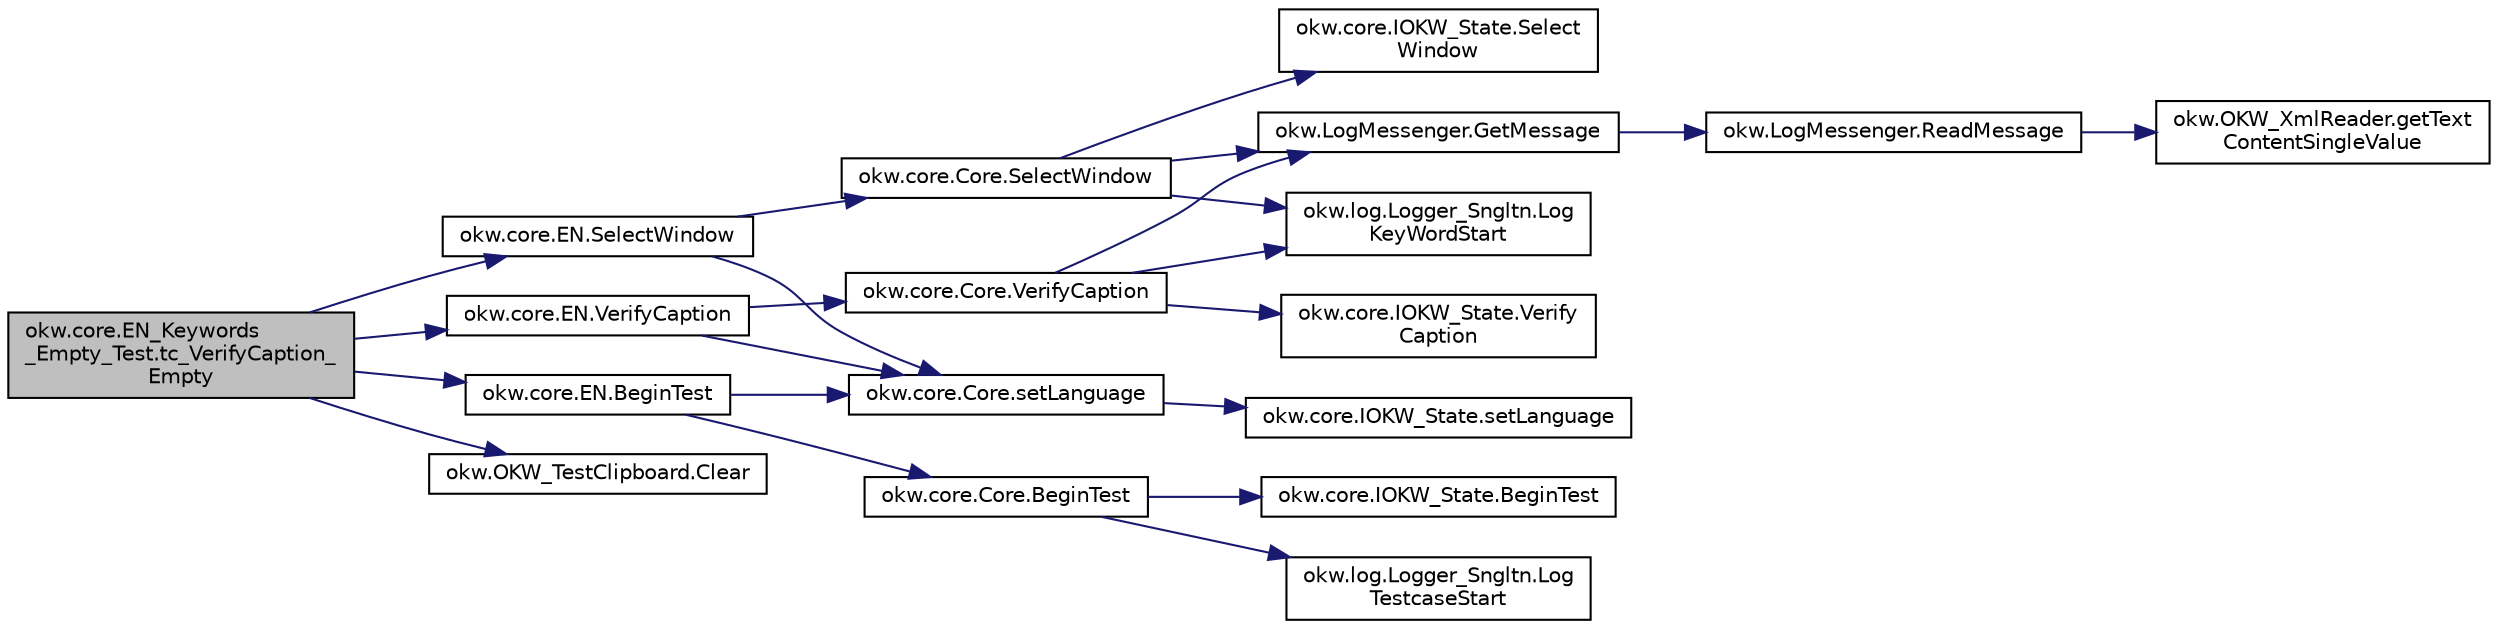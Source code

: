 digraph "okw.core.EN_Keywords_Empty_Test.tc_VerifyCaption_Empty"
{
 // INTERACTIVE_SVG=YES
 // LATEX_PDF_SIZE
  edge [fontname="Helvetica",fontsize="10",labelfontname="Helvetica",labelfontsize="10"];
  node [fontname="Helvetica",fontsize="10",shape=record];
  rankdir="LR";
  Node93 [label="okw.core.EN_Keywords\l_Empty_Test.tc_VerifyCaption_\lEmpty",height=0.2,width=0.4,color="black", fillcolor="grey75", style="filled", fontcolor="black",tooltip="Prüft \"${EMPTY}\" für das Schlüsslewort VerifyCaption(strng,string)"];
  Node93 -> Node94 [color="midnightblue",fontsize="10",style="solid",fontname="Helvetica"];
  Node94 [label="okw.core.EN.BeginTest",height=0.2,width=0.4,color="black", fillcolor="white", style="filled",URL="$classokw_1_1core_1_1_e_n.html#aef613b0a3e6bb8a9623984db145cae69",tooltip="Markiert den Anfang eines neuen Testfalls."];
  Node94 -> Node95 [color="midnightblue",fontsize="10",style="solid",fontname="Helvetica"];
  Node95 [label="okw.core.Core.setLanguage",height=0.2,width=0.4,color="black", fillcolor="white", style="filled",URL="$classokw_1_1core_1_1_core.html#ab4e0f723d27cb11c944ec4c82c426100",tooltip="Setzt die Sprache auf den gegebenen wert Language."];
  Node95 -> Node96 [color="midnightblue",fontsize="10",style="solid",fontname="Helvetica"];
  Node96 [label="okw.core.IOKW_State.setLanguage",height=0.2,width=0.4,color="black", fillcolor="white", style="filled",URL="$interfaceokw_1_1core_1_1_i_o_k_w___state.html#a866baa0bde08a47418f54d63bdb56097",tooltip="Interne Methode zum setzen der Sprache für die sprachabhängigen Ausgaben der Dokumentation (Log)."];
  Node94 -> Node97 [color="midnightblue",fontsize="10",style="solid",fontname="Helvetica"];
  Node97 [label="okw.core.Core.BeginTest",height=0.2,width=0.4,color="black", fillcolor="white", style="filled",URL="$classokw_1_1core_1_1_core.html#acfefe92468c9eb9e951846372726c4d8",tooltip="Markiert den Anfang eines neuen Testfalls."];
  Node97 -> Node98 [color="midnightblue",fontsize="10",style="solid",fontname="Helvetica"];
  Node98 [label="okw.log.Logger_Sngltn.Log\lTestcaseStart",height=0.2,width=0.4,color="black", fillcolor="white", style="filled",URL="$classokw_1_1log_1_1_logger___sngltn.html#a60f4ad59db847ae61df928f9920f3deb",tooltip="Ausgabe des Testfalls."];
  Node97 -> Node99 [color="midnightblue",fontsize="10",style="solid",fontname="Helvetica"];
  Node99 [label="okw.core.IOKW_State.BeginTest",height=0.2,width=0.4,color="black", fillcolor="white", style="filled",URL="$interfaceokw_1_1core_1_1_i_o_k_w___state.html#ae5480ddb1fc37eade5d899d335bc4b13",tooltip="Markiert den Anfang eines neuen Testfalls."];
  Node93 -> Node100 [color="midnightblue",fontsize="10",style="solid",fontname="Helvetica"];
  Node100 [label="okw.OKW_TestClipboard.Clear",height=0.2,width=0.4,color="black", fillcolor="white", style="filled",URL="$classokw_1_1_o_k_w___test_clipboard.html#a3d244f76e3d56d57e9b4b96378f9b293",tooltip="Resets all ClipBoard-Memmber to empty String = \"\" ."];
  Node93 -> Node101 [color="midnightblue",fontsize="10",style="solid",fontname="Helvetica"];
  Node101 [label="okw.core.EN.SelectWindow",height=0.2,width=0.4,color="black", fillcolor="white", style="filled",URL="$classokw_1_1core_1_1_e_n.html#a2b61c2b39a9cfdbdfd25fe0e3d43785b",tooltip="Setzt den Kontext auf das gegebene Fenster."];
  Node101 -> Node95 [color="midnightblue",fontsize="10",style="solid",fontname="Helvetica"];
  Node101 -> Node102 [color="midnightblue",fontsize="10",style="solid",fontname="Helvetica"];
  Node102 [label="okw.core.Core.SelectWindow",height=0.2,width=0.4,color="black", fillcolor="white", style="filled",URL="$classokw_1_1core_1_1_core.html#a6a68660eb5e34965522896e2a5c48314",tooltip="Setzt den Kontext auf das gegebene Fenster."];
  Node102 -> Node103 [color="midnightblue",fontsize="10",style="solid",fontname="Helvetica"];
  Node103 [label="okw.log.Logger_Sngltn.Log\lKeyWordStart",height=0.2,width=0.4,color="black", fillcolor="white", style="filled",URL="$classokw_1_1log_1_1_logger___sngltn.html#a70ec25e200e00ecefc544e8fd371d2ef",tooltip="Ausgabe eines Schlüsselwortes."];
  Node102 -> Node104 [color="midnightblue",fontsize="10",style="solid",fontname="Helvetica"];
  Node104 [label="okw.LogMessenger.GetMessage",height=0.2,width=0.4,color="black", fillcolor="white", style="filled",URL="$classokw_1_1_log_messenger.html#af225d1f037d47b3b085175c09d78bdd2",tooltip="Holt die Log-Meldung für MethodeNmae/Textkey ohne weitere Parameter."];
  Node104 -> Node105 [color="midnightblue",fontsize="10",style="solid",fontname="Helvetica"];
  Node105 [label="okw.LogMessenger.ReadMessage",height=0.2,width=0.4,color="black", fillcolor="white", style="filled",URL="$classokw_1_1_log_messenger.html#a530cd6ab82ec82a04206a2e976ec06e3",tooltip="Interne Kernfunktion holt die Log-Meldung mit Platzhaltern aus der XML-Datei."];
  Node105 -> Node106 [color="midnightblue",fontsize="10",style="solid",fontname="Helvetica"];
  Node106 [label="okw.OKW_XmlReader.getText\lContentSingleValue",height=0.2,width=0.4,color="black", fillcolor="white", style="filled",URL="$classokw_1_1_o_k_w___xml_reader.html#ab920b5335a2e1429c14cc5f8e79f39eb",tooltip="Lies den TextContent eines Tag."];
  Node102 -> Node107 [color="midnightblue",fontsize="10",style="solid",fontname="Helvetica"];
  Node107 [label="okw.core.IOKW_State.Select\lWindow",height=0.2,width=0.4,color="black", fillcolor="white", style="filled",URL="$interfaceokw_1_1core_1_1_i_o_k_w___state.html#ad4fc9610ed5b1176590a45b55e6ac7f0",tooltip="Setzt den Kontext auf das gegebene Fenster."];
  Node93 -> Node108 [color="midnightblue",fontsize="10",style="solid",fontname="Helvetica"];
  Node108 [label="okw.core.EN.VerifyCaption",height=0.2,width=0.4,color="black", fillcolor="white", style="filled",URL="$classokw_1_1core_1_1_e_n.html#a9cc29f6315e5041f2b36f1eb6a14e334",tooltip="Überprüft die Überschrift des Objektes."];
  Node108 -> Node95 [color="midnightblue",fontsize="10",style="solid",fontname="Helvetica"];
  Node108 -> Node109 [color="midnightblue",fontsize="10",style="solid",fontname="Helvetica"];
  Node109 [label="okw.core.Core.VerifyCaption",height=0.2,width=0.4,color="black", fillcolor="white", style="filled",URL="$classokw_1_1core_1_1_core.html#a742f7a967804814e172358e1ed9e3579",tooltip="Überprüft die Überschrift des Objektes."];
  Node109 -> Node103 [color="midnightblue",fontsize="10",style="solid",fontname="Helvetica"];
  Node109 -> Node104 [color="midnightblue",fontsize="10",style="solid",fontname="Helvetica"];
  Node109 -> Node110 [color="midnightblue",fontsize="10",style="solid",fontname="Helvetica"];
  Node110 [label="okw.core.IOKW_State.Verify\lCaption",height=0.2,width=0.4,color="black", fillcolor="white", style="filled",URL="$interfaceokw_1_1core_1_1_i_o_k_w___state.html#aa078c7da434452f524816f58519b395b",tooltip="Überprüft die Überschrift des Objektes."];
}
